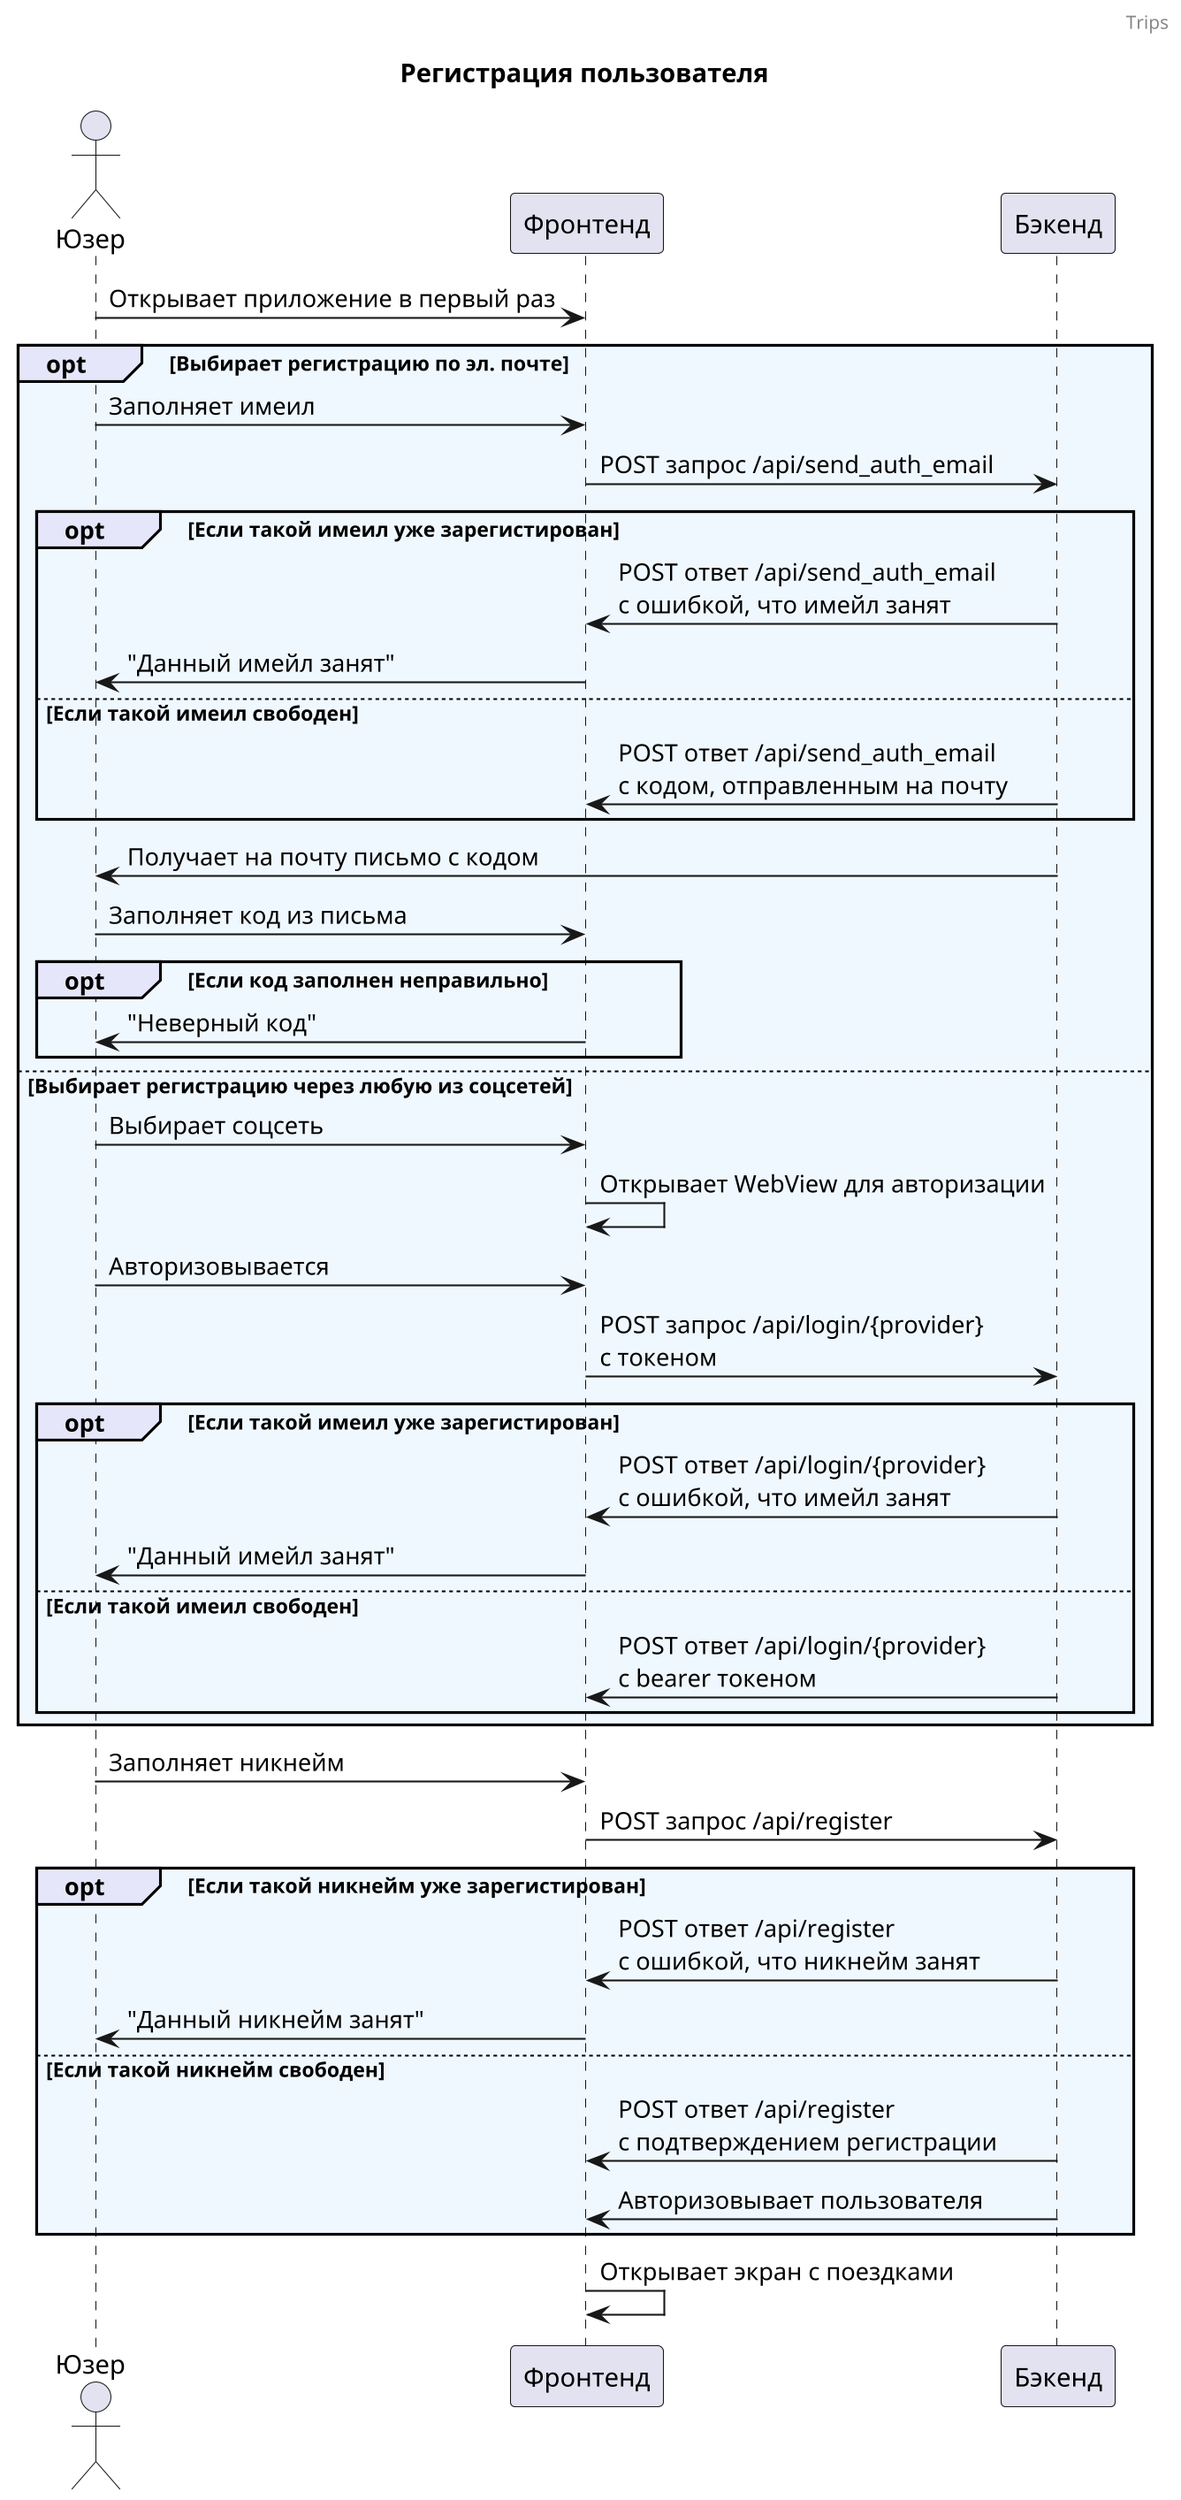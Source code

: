 @startuml Trips

header Trips

skinparam monochrome false
skinparam shadowing false
skinparam dpi 200
skinparam LegendFontSize 11
skinparam SequenceGroup {
    BackgroundColor #Lavender
    BodyBackgroundColor #AliceBlue
}
skinparam SequenceReference {
    HeaderBackgroundColor #PeachPuff
    BackgroundColor #PapayaWhip
}

actor "Юзер" as user
participant "Фронтенд" as front
participant "Бэкенд" as back

title Регистрация пользователя

' autonumber "<b>0"

user -> front: Открывает приложение в первый раз
opt Выбирает регистрацию по эл. почте
    user -> front: Заполняет имеил
    front -> back: POST запрос /api/send_auth_email
    opt Если такой имеил уже зарегистирован
        back -> front: POST ответ /api/send_auth_email \nс ошибкой, что имейл занят
        front -> user: "Данный имейл занят"
    else Если такой имеил свободен
        back -> front: POST ответ /api/send_auth_email \nс кодом, отправленным на почту
    end
    back -> user: Получает на почту письмо с кодом
    user -> front: Заполняет код из письма
    opt Если код заполнен неправильно
        front -> user: "Неверный код"
    end
else Выбирает регистрацию через любую из соцсетей
    user -> front: Выбирает соцсеть
    front -> front: Открывает WebView для авторизации
    user -> front: Авторизовывается
    front -> back: POST запрос /api/login/{provider} \nс токеном
    opt Если такой имеил уже зарегистирован
        back -> front: POST ответ /api/login/{provider} \nс ошибкой, что имейл занят
        front -> user: "Данный имейл занят"
    else Если такой имеил свободен
        back -> front: POST ответ /api/login/{provider} \nс bearer токеном
    end
end
user -> front: Заполняет никнейм
front -> back: POST запрос /api/register
opt Если такой никнейм уже зарегистирован
    back -> front: POST ответ /api/register \nс ошибкой, что никнейм занят
    front -> user: "Данный никнейм занят"
else Если такой никнейм свободен
    back -> front: POST ответ /api/register \nс подтверждением регистрации
    back -> front: Авторизовывает пользователя
end
front -> front: Открывает экран с поездками

@enduml